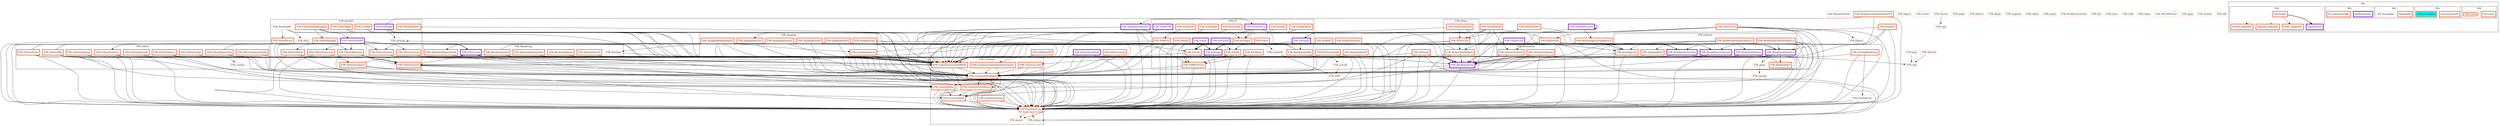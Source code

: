strict digraph modules {
clusterrank=local;
rankdir=TB;
subgraph "modules_without_kits" {
"VTK::WrappingTools" [
    label="VTK::WrappingTools"
    shape=rectangle
    style=filled
    color="/svg/coral"
    fillcolor="/svg/white"
    penwidth=1
];

"VTK::ViewsInfovis" [
    label="VTK::ViewsInfovis"
    shape=rectangle
    style=filled
    color="/svg/coral"
    fillcolor="/svg/white"
    penwidth=5
];
"VTK::ViewsInfovis" -> "VTK::CommonCore" [style=solid, arrowhead=normal];
"VTK::ViewsInfovis" -> "VTK::CommonDataModel" [style=solid, arrowhead=normal];
"VTK::ViewsInfovis" -> "VTK::CommonExecutionModel" [style=solid, arrowhead=normal];
"VTK::ViewsInfovis" -> "VTK::InteractionStyle" [style=solid, arrowhead=normal];
"VTK::ViewsInfovis" -> "VTK::RenderingContext2D" [style=solid, arrowhead=normal];
"VTK::ViewsInfovis" -> "VTK::ViewsCore" [style=solid, arrowhead=normal];

"VTK::loguru" [
    label="VTK::loguru"
    shape=cds
    style=filled
    color="/svg/coral"
    fillcolor="/svg/white"
    penwidth=1
];

"VTK::TestingRendering" [
    label="VTK::TestingRendering"
    shape=rectangle
    style=filled
    color="/svg/coral"
    fillcolor="/svg/white"
    penwidth=5
];
"VTK::TestingRendering" -> "VTK::CommonCore" [style=solid, arrowhead=normal];
"VTK::TestingRendering" -> "VTK::RenderingCore" [style=solid, arrowhead=normal];
"VTK::TestingRendering" -> "VTK::TestingCore" [style=solid, arrowhead=normal];

"VTK::TestingCore" [
    label="VTK::TestingCore"
    shape=rectangle
    style=filled
    color="/svg/coral"
    fillcolor="/svg/white"
    penwidth=1
];
"VTK::TestingCore" -> "VTK::CommonCore" [style=solid, arrowhead=normal];
"VTK::TestingCore" -> "VTK::vtksys" [style=solid, arrowhead=normal];

"VTK::vtksys" [
    label="VTK::vtksys"
    shape=cds
    style=filled
    color="/svg/coral"
    fillcolor="/svg/white"
    penwidth=1
];

"VTK::glew" [
    label="VTK::glew"
    shape=cds
    style=filled
    color="/svg/coral"
    fillcolor="/svg/white"
    penwidth=1
];
"VTK::glew" -> "VTK::opengl" [style=solid, arrowhead=normal];

"VTK::opengl" [
    label="VTK::opengl"
    shape=cds
    style=filled
    color="/svg/coral"
    fillcolor="/svg/white"
    penwidth=1
];

"VTK::octree" [
    label="VTK::octree"
    shape=rectangle
    style=filled
    color="/svg/coral"
    fillcolor="/svg/white"
    penwidth=1
];

"VTK::hdf5" [
    label="VTK::hdf5"
    shape=cds
    style=filled
    color="/svg/coral"
    fillcolor="/svg/white"
    penwidth=1
];

"VTK::IOTecplotTable" [
    label="VTK::IOTecplotTable"
    shape=rectangle
    style=filled
    color="/svg/coral"
    fillcolor="/svg/white"
    penwidth=5
];
"VTK::IOTecplotTable" -> "VTK::CommonCore" [style=solid, arrowhead=normal];
"VTK::IOTecplotTable" -> "VTK::CommonExecutionModel" [style=solid, arrowhead=normal];

"VTK::jsoncpp" [
    label="VTK::jsoncpp"
    shape=cds
    style=filled
    color="/svg/coral"
    fillcolor="/svg/white"
    penwidth=1
];

"VTK::theora" [
    label="VTK::theora"
    shape=cds
    style=filled
    color="/svg/coral"
    fillcolor="/svg/white"
    penwidth=1
];
"VTK::theora" -> "VTK::ogg" [style=solid, arrowhead=normal];

"VTK::ogg" [
    label="VTK::ogg"
    shape=cds
    style=filled
    color="/svg/coral"
    fillcolor="/svg/white"
    penwidth=1
];

"VTK::netcdf" [
    label="VTK::netcdf"
    shape=cds
    style=filled
    color="/svg/coral"
    fillcolor="/svg/white"
    penwidth=1
];
"VTK::netcdf" -> "VTK::hdf5" [style=solid, arrowhead=normal];

"VTK::IOMotionFX" [
    label="VTK::IOMotionFX"
    shape=rectangle
    style=filled
    color="/svg/coral"
    fillcolor="/svg/white"
    penwidth=5
];
"VTK::IOMotionFX" -> "VTK::CommonExecutionModel" [style=solid, arrowhead=normal];

"VTK::pegtl" [
    label="VTK::pegtl"
    shape=cds
    style=filled
    color="/svg/coral"
    fillcolor="/svg/white"
    penwidth=1
];

"VTK::IOMINC" [
    label="VTK::IOMINC"
    shape=rectangle
    style=filled
    color="/svg/coral"
    fillcolor="/svg/white"
    penwidth=5
];
"VTK::IOMINC" -> "VTK::CommonCore" [style=solid, arrowhead=normal];
"VTK::IOMINC" -> "VTK::CommonExecutionModel" [style=solid, arrowhead=normal];
"VTK::IOMINC" -> "VTK::IOCore" [style=solid, arrowhead=normal];
"VTK::IOMINC" -> "VTK::IOImage" [style=solid, arrowhead=normal];

"VTK::IOInfovis" [
    label="VTK::IOInfovis"
    shape=rectangle
    style=filled
    color="/svg/coral"
    fillcolor="/svg/white"
    penwidth=5
];
"VTK::IOInfovis" -> "VTK::CommonCore" [style=solid, arrowhead=normal];
"VTK::IOInfovis" -> "VTK::CommonExecutionModel" [style=solid, arrowhead=normal];
"VTK::IOInfovis" -> "VTK::IOLegacy" [style=solid, arrowhead=normal];
"VTK::IOInfovis" -> "VTK::IOXML" [style=solid, arrowhead=normal];

"VTK::libxml2" [
    label="VTK::libxml2"
    shape=cds
    style=filled
    color="/svg/coral"
    fillcolor="/svg/white"
    penwidth=1
];
"VTK::libxml2" -> "VTK::zlib" [style=solid, arrowhead=normal];

"VTK::zlib" [
    label="VTK::zlib"
    shape=cds
    style=filled
    color="/svg/coral"
    fillcolor="/svg/white"
    penwidth=1
];

"VTK::IOImport" [
    label="VTK::IOImport"
    shape=rectangle
    style=filled
    color="/svg/coral"
    fillcolor="/svg/white"
    penwidth=5
];
"VTK::IOImport" -> "VTK::CommonCore" [style=solid, arrowhead=normal];
"VTK::IOImport" -> "VTK::CommonExecutionModel" [style=solid, arrowhead=normal];
"VTK::IOImport" -> "VTK::CommonMisc" [style=solid, arrowhead=normal];
"VTK::IOImport" -> "VTK::RenderingCore" [style=solid, arrowhead=normal];
"VTK::IOImport" -> "VTK::vtksys" [style=solid, arrowhead=normal];

"VTK::IOExportPDF" [
    label="VTK::IOExportPDF"
    shape=rectangle
    style=filled
    color="/svg/coral"
    fillcolor="/svg/white"
    penwidth=5
];
"VTK::IOExportPDF" -> "VTK::IOExport" [style=bold, arrowhead=normal];
"VTK::IOExportPDF" -> "VTK::IOExport" [style=solid, arrowhead=normal];
"VTK::IOExportPDF" -> "VTK::RenderingContext2D" [style=solid, arrowhead=normal];

"VTK::libharu" [
    label="VTK::libharu"
    shape=cds
    style=filled
    color="/svg/coral"
    fillcolor="/svg/white"
    penwidth=1
];

"VTK::IOExportGL2PS" [
    label="VTK::IOExportGL2PS"
    shape=rectangle
    style=filled
    color="/svg/darkorchid"
    fillcolor="/svg/white"
    penwidth=5
];
"VTK::IOExportGL2PS" -> "VTK::IOExportGL2PS" [style=bold, arrowhead=normal];
"VTK::IOExportGL2PS" -> "VTK::IOExport" [style=solid, arrowhead=normal];
"VTK::IOExportGL2PS" -> "VTK::RenderingGL2PSOpenGL2" [style=solid, arrowhead=normal];

"VTK::RenderingGL2PSOpenGL2" [
    label="VTK::RenderingGL2PSOpenGL2"
    shape=rectangle
    style=filled
    color="/svg/coral"
    fillcolor="/svg/white"
    penwidth=5
];
"VTK::RenderingGL2PSOpenGL2" -> "VTK::RenderingOpenGL2" [style=bold, arrowhead=normal];
"VTK::RenderingGL2PSOpenGL2" -> "VTK::RenderingOpenGL2" [style=solid, arrowhead=normal];

"VTK::gl2ps" [
    label="VTK::gl2ps"
    shape=cds
    style=filled
    color="/svg/coral"
    fillcolor="/svg/white"
    penwidth=1
];

"VTK::png" [
    label="VTK::png"
    shape=cds
    style=filled
    color="/svg/coral"
    fillcolor="/svg/white"
    penwidth=1
];
"VTK::png" -> "VTK::zlib" [style=solid, arrowhead=normal];

"VTK::RenderingVtkJS" [
    label="VTK::RenderingVtkJS"
    shape=rectangle
    style=filled
    color="/svg/coral"
    fillcolor="/svg/white"
    penwidth=5
];
"VTK::RenderingVtkJS" -> "VTK::CommonCore" [style=solid, arrowhead=normal];
"VTK::RenderingVtkJS" -> "VTK::RenderingSceneGraph" [style=solid, arrowhead=normal];
"VTK::RenderingVtkJS" -> "VTK::jsoncpp" [style=solid, arrowhead=normal];

"VTK::exodusII" [
    label="VTK::exodusII"
    shape=cds
    style=filled
    color="/svg/coral"
    fillcolor="/svg/white"
    penwidth=1
];
"VTK::exodusII" -> "VTK::hdf5" [style=solid, arrowhead=normal];
"VTK::exodusII" -> "VTK::netcdf" [style=solid, arrowhead=normal];

"VTK::pugixml" [
    label="VTK::pugixml"
    shape=cds
    style=filled
    color="/svg/coral"
    fillcolor="/svg/white"
    penwidth=1
];

"VTK::IOAsynchronous" [
    label="VTK::IOAsynchronous"
    shape=rectangle
    style=filled
    color="/svg/coral"
    fillcolor="/svg/white"
    penwidth=5
];
"VTK::IOAsynchronous" -> "VTK::CommonCore" [style=solid, arrowhead=normal];
"VTK::IOAsynchronous" -> "VTK::CommonExecutionModel" [style=solid, arrowhead=normal];
"VTK::IOAsynchronous" -> "VTK::IOCore" [style=solid, arrowhead=normal];
"VTK::IOAsynchronous" -> "VTK::IOImage" [style=solid, arrowhead=normal];
"VTK::IOAsynchronous" -> "VTK::IOXML" [style=solid, arrowhead=normal];

"VTK::sqlite" [
    label="VTK::sqlite"
    shape=cds
    style=filled
    color="/svg/coral"
    fillcolor="/svg/white"
    penwidth=1
];

"VTK::GeovisCore" [
    label="VTK::GeovisCore"
    shape=rectangle
    style=filled
    color="/svg/coral"
    fillcolor="/svg/white"
    penwidth=5
];
"VTK::GeovisCore" -> "VTK::CommonCore" [style=solid, arrowhead=normal];
"VTK::GeovisCore" -> "VTK::CommonDataModel" [style=solid, arrowhead=normal];
"VTK::GeovisCore" -> "VTK::CommonExecutionModel" [style=solid, arrowhead=normal];
"VTK::GeovisCore" -> "VTK::CommonTransforms" [style=solid, arrowhead=normal];
"VTK::GeovisCore" -> "VTK::InfovisCore" [style=solid, arrowhead=normal];
"VTK::GeovisCore" -> "VTK::InteractionStyle" [style=solid, arrowhead=normal];
"VTK::GeovisCore" -> "VTK::InteractionWidgets" [style=solid, arrowhead=normal];
"VTK::GeovisCore" -> "VTK::RenderingCore" [style=solid, arrowhead=normal];
"VTK::GeovisCore" -> "VTK::ViewsCore" [style=solid, arrowhead=normal];
"VTK::GeovisCore" -> "VTK::libproj" [style=solid, arrowhead=normal];

"VTK::libproj" [
    label="VTK::libproj"
    shape=cds
    style=filled
    color="/svg/coral"
    fillcolor="/svg/white"
    penwidth=1
];

"VTK::InfovisLayout" [
    label="VTK::InfovisLayout"
    shape=rectangle
    style=filled
    color="/svg/coral"
    fillcolor="/svg/white"
    penwidth=5
];
"VTK::InfovisLayout" -> "VTK::CommonCore" [style=solid, arrowhead=normal];
"VTK::InfovisLayout" -> "VTK::CommonDataModel" [style=solid, arrowhead=normal];
"VTK::InfovisLayout" -> "VTK::CommonExecutionModel" [style=solid, arrowhead=normal];

"VTK::ImagingHybrid" [
    label="VTK::ImagingHybrid"
    shape=rectangle
    style=filled
    color="/svg/coral"
    fillcolor="/svg/white"
    penwidth=5
];
"VTK::ImagingHybrid" -> "VTK::CommonCore" [style=solid, arrowhead=normal];
"VTK::ImagingHybrid" -> "VTK::CommonExecutionModel" [style=solid, arrowhead=normal];

"VTK::verdict" [
    label="VTK::verdict"
    shape=cds
    style=filled
    color="/svg/coral"
    fillcolor="/svg/white"
    penwidth=1
];

"VTK::FiltersFlowPaths" [
    label="VTK::FiltersFlowPaths"
    shape=rectangle
    style=filled
    color="/svg/darkorchid"
    fillcolor="/svg/white"
    penwidth=5
];
"VTK::FiltersFlowPaths" -> "VTK::CommonCore" [style=solid, arrowhead=normal];
"VTK::FiltersFlowPaths" -> "VTK::CommonComputationalGeometry" [style=solid, arrowhead=normal];
"VTK::FiltersFlowPaths" -> "VTK::CommonDataModel" [style=solid, arrowhead=normal];
"VTK::FiltersFlowPaths" -> "VTK::CommonExecutionModel" [style=solid, arrowhead=normal];
"VTK::FiltersFlowPaths" -> "VTK::CommonMath" [style=solid, arrowhead=normal];

"VTK::FiltersHybrid" [
    label="VTK::FiltersHybrid"
    shape=rectangle
    style=filled
    color="/svg/coral"
    fillcolor="/svg/white"
    penwidth=5
];
"VTK::FiltersHybrid" -> "VTK::CommonCore" [style=solid, arrowhead=normal];
"VTK::FiltersHybrid" -> "VTK::CommonDataModel" [style=solid, arrowhead=normal];
"VTK::FiltersHybrid" -> "VTK::CommonExecutionModel" [style=solid, arrowhead=normal];
"VTK::FiltersHybrid" -> "VTK::CommonTransforms" [style=solid, arrowhead=normal];
"VTK::FiltersHybrid" -> "VTK::FiltersGeometry" [style=solid, arrowhead=normal];

"VTK::DomainsChemistryOpenGL2" [
    label="VTK::DomainsChemistryOpenGL2"
    shape=rectangle
    style=filled
    color="/svg/coral"
    fillcolor="/svg/white"
    penwidth=5
];
"VTK::DomainsChemistryOpenGL2" -> "VTK::DomainsChemistry" [style=bold, arrowhead=normal];
"VTK::DomainsChemistryOpenGL2" -> "VTK::CommonCore" [style=solid, arrowhead=normal];
"VTK::DomainsChemistryOpenGL2" -> "VTK::DomainsChemistry" [style=solid, arrowhead=normal];
"VTK::DomainsChemistryOpenGL2" -> "VTK::RenderingOpenGL2" [style=solid, arrowhead=normal];

"VTK::RenderingUI" [
    label="VTK::RenderingUI"
    shape=rectangle
    style=filled
    color="/svg/coral"
    fillcolor="/svg/white"
    penwidth=5
];
"VTK::RenderingUI" -> "VTK::RenderingCore" [style=bold, arrowhead=normal];
"VTK::RenderingUI" -> "VTK::RenderingCore" [style=solid, arrowhead=normal];

"VTK::DomainsChemistry" [
    label="VTK::DomainsChemistry"
    shape=rectangle
    style=filled
    color="/svg/darkorchid"
    fillcolor="/svg/white"
    penwidth=5
];
"VTK::DomainsChemistry" -> "VTK::CommonCore" [style=solid, arrowhead=normal];
"VTK::DomainsChemistry" -> "VTK::CommonDataModel" [style=solid, arrowhead=normal];
"VTK::DomainsChemistry" -> "VTK::CommonExecutionModel" [style=solid, arrowhead=normal];
"VTK::DomainsChemistry" -> "VTK::IOLegacy" [style=solid, arrowhead=normal];
"VTK::DomainsChemistry" -> "VTK::IOXMLParser" [style=solid, arrowhead=normal];
"VTK::DomainsChemistry" -> "VTK::RenderingCore" [style=solid, arrowhead=normal];

"VTK::ChartsCore" [
    label="VTK::ChartsCore"
    shape=rectangle
    style=filled
    color="/svg/darkorchid"
    fillcolor="/svg/white"
    penwidth=5
];
"VTK::ChartsCore" -> "VTK::CommonCore" [style=solid, arrowhead=normal];
"VTK::ChartsCore" -> "VTK::CommonDataModel" [style=solid, arrowhead=normal];
"VTK::ChartsCore" -> "VTK::FiltersGeneral" [style=solid, arrowhead=normal];
"VTK::ChartsCore" -> "VTK::RenderingContext2D" [style=solid, arrowhead=normal];
"VTK::ChartsCore" -> "VTK::RenderingCore" [style=solid, arrowhead=normal];
"VTK::ChartsCore" -> "VTK::vtksys" [style=solid, arrowhead=normal];

"VTK::InfovisCore" [
    label="VTK::InfovisCore"
    shape=rectangle
    style=filled
    color="/svg/coral"
    fillcolor="/svg/white"
    penwidth=5
];
"VTK::InfovisCore" -> "VTK::CommonCore" [style=solid, arrowhead=normal];
"VTK::InfovisCore" -> "VTK::CommonDataModel" [style=solid, arrowhead=normal];
"VTK::InfovisCore" -> "VTK::CommonExecutionModel" [style=solid, arrowhead=normal];
"VTK::InfovisCore" -> "VTK::CommonColor" [style=solid, arrowhead=normal];
"VTK::InfovisCore" -> "VTK::IOImage" [style=solid, arrowhead=normal];
"VTK::InfovisCore" -> "VTK::ImagingCore" [style=solid, arrowhead=normal];
"VTK::InfovisCore" -> "VTK::ImagingSources" [style=solid, arrowhead=normal];
"VTK::InfovisCore" -> "VTK::RenderingFreeType" [style=solid, arrowhead=normal];

"VTK::diy2" [
    label="VTK::diy2"
    shape=cds
    style=filled
    color="/svg/coral"
    fillcolor="/svg/white"
    penwidth=1
];

"VTK::expat" [
    label="VTK::expat"
    shape=cds
    style=filled
    color="/svg/coral"
    fillcolor="/svg/white"
    penwidth=1
];

"VTK::doubleconversion" [
    label="VTK::doubleconversion"
    shape=cds
    style=filled
    color="/svg/coral"
    fillcolor="/svg/white"
    penwidth=1
];

"VTK::lz4" [
    label="VTK::lz4"
    shape=cds
    style=filled
    color="/svg/coral"
    fillcolor="/svg/white"
    penwidth=1
];

"VTK::lzma" [
    label="VTK::lzma"
    shape=cds
    style=filled
    color="/svg/coral"
    fillcolor="/svg/white"
    penwidth=1
];

"VTK::utf8" [
    label="VTK::utf8"
    shape=cds
    style=filled
    color="/svg/coral"
    fillcolor="/svg/white"
    penwidth=1
];

"VTK::eigen" [
    label="VTK::eigen"
    shape=cds
    style=filled
    color="/svg/coral"
    fillcolor="/svg/white"
    penwidth=1
];

"VTK::DICOMParser" [
    label="VTK::DICOMParser"
    shape=rectangle
    style=filled
    color="/svg/coral"
    fillcolor="/svg/white"
    penwidth=1
];

"VTK::jpeg" [
    label="VTK::jpeg"
    shape=cds
    style=filled
    color="/svg/coral"
    fillcolor="/svg/white"
    penwidth=1
];

"VTK::metaio" [
    label="VTK::metaio"
    shape=cds
    style=filled
    color="/svg/coral"
    fillcolor="/svg/white"
    penwidth=1
];

"VTK::tiff" [
    label="VTK::tiff"
    shape=cds
    style=filled
    color="/svg/coral"
    fillcolor="/svg/white"
    penwidth=1
];

"VTK::freetype" [
    label="VTK::freetype"
    shape=cds
    style=filled
    color="/svg/coral"
    fillcolor="/svg/white"
    penwidth=1
];
"VTK::freetype" -> "VTK::kwiml" [style=solid, arrowhead=normal];
"VTK::freetype" -> "VTK::zlib" [style=solid, arrowhead=normal];

"VTK::kwiml" [
    label="VTK::kwiml"
    shape=cds
    style=filled
    color="/svg/coral"
    fillcolor="/svg/white"
    penwidth=1
];

}
subgraph "cluster_VTK::Common" {
label="VTK::Common"
"VTK::CommonColor" [
    label="VTK::CommonColor"
    shape=rectangle
    style=filled
    color="/svg/coral"
    fillcolor="/svg/white"
    penwidth=5
];
"VTK::CommonColor" -> "VTK::CommonCore" [style=solid, arrowhead=normal];
"VTK::CommonColor" -> "VTK::CommonDataModel" [style=solid, arrowhead=normal];

"VTK::CommonComputationalGeometry" [
    label="VTK::CommonComputationalGeometry"
    shape=rectangle
    style=filled
    color="/svg/coral"
    fillcolor="/svg/white"
    penwidth=5
];
"VTK::CommonComputationalGeometry" -> "VTK::CommonCore" [style=solid, arrowhead=normal];
"VTK::CommonComputationalGeometry" -> "VTK::CommonDataModel" [style=solid, arrowhead=normal];

"VTK::CommonExecutionModel" [
    label="VTK::CommonExecutionModel"
    shape=rectangle
    style=filled
    color="/svg/coral"
    fillcolor="/svg/white"
    penwidth=5
];
"VTK::CommonExecutionModel" -> "VTK::CommonCore" [style=solid, arrowhead=normal];
"VTK::CommonExecutionModel" -> "VTK::CommonDataModel" [style=solid, arrowhead=normal];

"VTK::CommonDataModel" [
    label="VTK::CommonDataModel"
    shape=rectangle
    style=filled
    color="/svg/coral"
    fillcolor="/svg/white"
    penwidth=5
];
"VTK::CommonDataModel" -> "VTK::CommonCore" [style=solid, arrowhead=normal];
"VTK::CommonDataModel" -> "VTK::CommonMath" [style=solid, arrowhead=normal];
"VTK::CommonDataModel" -> "VTK::CommonTransforms" [style=solid, arrowhead=normal];

"VTK::CommonSystem" [
    label="VTK::CommonSystem"
    shape=rectangle
    style=filled
    color="/svg/coral"
    fillcolor="/svg/white"
    penwidth=5
];
"VTK::CommonSystem" -> "VTK::CommonCore" [style=solid, arrowhead=normal];

"VTK::CommonMisc" [
    label="VTK::CommonMisc"
    shape=rectangle
    style=filled
    color="/svg/coral"
    fillcolor="/svg/white"
    penwidth=5
];
"VTK::CommonMisc" -> "VTK::CommonCore" [style=solid, arrowhead=normal];
"VTK::CommonMisc" -> "VTK::CommonMath" [style=solid, arrowhead=normal];

"VTK::CommonTransforms" [
    label="VTK::CommonTransforms"
    shape=rectangle
    style=filled
    color="/svg/coral"
    fillcolor="/svg/white"
    penwidth=5
];
"VTK::CommonTransforms" -> "VTK::CommonCore" [style=solid, arrowhead=normal];
"VTK::CommonTransforms" -> "VTK::CommonMath" [style=solid, arrowhead=normal];

"VTK::CommonMath" [
    label="VTK::CommonMath"
    shape=rectangle
    style=filled
    color="/svg/coral"
    fillcolor="/svg/white"
    penwidth=5
];
"VTK::CommonMath" -> "VTK::CommonCore" [style=solid, arrowhead=normal];

"VTK::CommonCore" [
    label="VTK::CommonCore"
    shape=rectangle
    style=filled
    color="/svg/coral"
    fillcolor="/svg/white"
    penwidth=5
];
"VTK::CommonCore" -> "VTK::kwiml" [style=solid, arrowhead=normal];
"VTK::CommonCore" -> "VTK::vtksys" [style=solid, arrowhead=normal];

}
subgraph "cluster_VTK::Views" {
label="VTK::Views"
"VTK::ViewsContext2D" [
    label="VTK::ViewsContext2D"
    shape=rectangle
    style=filled
    color="/svg/coral"
    fillcolor="/svg/white"
    penwidth=5
];
"VTK::ViewsContext2D" -> "VTK::CommonCore" [style=solid, arrowhead=normal];
"VTK::ViewsContext2D" -> "VTK::RenderingCore" [style=solid, arrowhead=normal];
"VTK::ViewsContext2D" -> "VTK::ViewsCore" [style=solid, arrowhead=normal];

"VTK::ViewsCore" [
    label="VTK::ViewsCore"
    shape=rectangle
    style=filled
    color="/svg/coral"
    fillcolor="/svg/white"
    penwidth=5
];
"VTK::ViewsCore" -> "VTK::CommonCore" [style=solid, arrowhead=normal];
"VTK::ViewsCore" -> "VTK::CommonExecutionModel" [style=solid, arrowhead=normal];
"VTK::ViewsCore" -> "VTK::InteractionWidgets" [style=solid, arrowhead=normal];

}
subgraph "cluster_VTK::OpenGL" {
label="VTK::OpenGL"
"VTK::RenderingVolumeOpenGL2" [
    label="VTK::RenderingVolumeOpenGL2"
    shape=rectangle
    style=filled
    color="/svg/coral"
    fillcolor="/svg/white"
    penwidth=5
];
"VTK::RenderingVolumeOpenGL2" -> "VTK::RenderingVolume" [style=bold, arrowhead=normal];
"VTK::RenderingVolumeOpenGL2" -> "VTK::CommonCore" [style=solid, arrowhead=normal];
"VTK::RenderingVolumeOpenGL2" -> "VTK::CommonDataModel" [style=solid, arrowhead=normal];
"VTK::RenderingVolumeOpenGL2" -> "VTK::ImagingCore" [style=solid, arrowhead=normal];
"VTK::RenderingVolumeOpenGL2" -> "VTK::ImagingMath" [style=solid, arrowhead=normal];
"VTK::RenderingVolumeOpenGL2" -> "VTK::RenderingCore" [style=solid, arrowhead=normal];
"VTK::RenderingVolumeOpenGL2" -> "VTK::RenderingOpenGL2" [style=solid, arrowhead=normal];
"VTK::RenderingVolumeOpenGL2" -> "VTK::RenderingVolume" [style=solid, arrowhead=normal];

"VTK::RenderingContextOpenGL2" [
    label="VTK::RenderingContextOpenGL2"
    shape=rectangle
    style=filled
    color="/svg/coral"
    fillcolor="/svg/white"
    penwidth=5
];
"VTK::RenderingContextOpenGL2" -> "VTK::RenderingContext2D" [style=bold, arrowhead=normal];
"VTK::RenderingContextOpenGL2" -> "VTK::CommonCore" [style=solid, arrowhead=normal];
"VTK::RenderingContextOpenGL2" -> "VTK::CommonDataModel" [style=solid, arrowhead=normal];
"VTK::RenderingContextOpenGL2" -> "VTK::RenderingContext2D" [style=solid, arrowhead=normal];
"VTK::RenderingContextOpenGL2" -> "VTK::RenderingCore" [style=solid, arrowhead=normal];
"VTK::RenderingContextOpenGL2" -> "VTK::RenderingFreeType" [style=solid, arrowhead=normal];
"VTK::RenderingContextOpenGL2" -> "VTK::RenderingOpenGL2" [style=solid, arrowhead=normal];

"VTK::RenderingOpenGL2" [
    label="VTK::RenderingOpenGL2"
    shape=rectangle
    style=filled
    color="/svg/darkorchid"
    fillcolor="/svg/white"
    penwidth=5
];
"VTK::RenderingOpenGL2" -> "VTK::RenderingCore" [style=bold, arrowhead=normal];
"VTK::RenderingOpenGL2" -> "VTK::CommonCore" [style=solid, arrowhead=normal];
"VTK::RenderingOpenGL2" -> "VTK::CommonDataModel" [style=solid, arrowhead=normal];
"VTK::RenderingOpenGL2" -> "VTK::RenderingCore" [style=solid, arrowhead=normal];
"VTK::RenderingOpenGL2" -> "VTK::RenderingUI" [style=solid, arrowhead=normal];
"VTK::RenderingOpenGL2" -> "VTK::glew" [style=solid, arrowhead=normal];

}
subgraph "cluster_VTK::Rendering" {
label="VTK::Rendering"
"VTK::RenderingLabel" [
    label="VTK::RenderingLabel"
    shape=rectangle
    style=filled
    color="/svg/coral"
    fillcolor="/svg/white"
    penwidth=5
];
"VTK::RenderingLabel" -> "VTK::CommonCore" [style=solid, arrowhead=normal];
"VTK::RenderingLabel" -> "VTK::CommonDataModel" [style=solid, arrowhead=normal];
"VTK::RenderingLabel" -> "VTK::CommonExecutionModel" [style=solid, arrowhead=normal];
"VTK::RenderingLabel" -> "VTK::RenderingCore" [style=solid, arrowhead=normal];
"VTK::RenderingLabel" -> "VTK::RenderingFreeType" [style=solid, arrowhead=normal];

"VTK::RenderingLOD" [
    label="VTK::RenderingLOD"
    shape=rectangle
    style=filled
    color="/svg/coral"
    fillcolor="/svg/white"
    penwidth=5
];
"VTK::RenderingLOD" -> "VTK::RenderingCore" [style=solid, arrowhead=normal];

"VTK::RenderingImage" [
    label="VTK::RenderingImage"
    shape=rectangle
    style=filled
    color="/svg/coral"
    fillcolor="/svg/white"
    penwidth=5
];
"VTK::RenderingImage" -> "VTK::CommonExecutionModel" [style=solid, arrowhead=normal];
"VTK::RenderingImage" -> "VTK::RenderingCore" [style=solid, arrowhead=normal];

"VTK::RenderingSceneGraph" [
    label="VTK::RenderingSceneGraph"
    shape=rectangle
    style=filled
    color="/svg/coral"
    fillcolor="/svg/white"
    penwidth=5
];
"VTK::RenderingSceneGraph" -> "VTK::CommonCore" [style=solid, arrowhead=normal];

"VTK::RenderingVolume" [
    label="VTK::RenderingVolume"
    shape=rectangle
    style=filled
    color="/svg/darkorchid"
    fillcolor="/svg/white"
    penwidth=5
];
"VTK::RenderingVolume" -> "VTK::CommonCore" [style=solid, arrowhead=normal];
"VTK::RenderingVolume" -> "VTK::CommonExecutionModel" [style=solid, arrowhead=normal];
"VTK::RenderingVolume" -> "VTK::RenderingCore" [style=solid, arrowhead=normal];

"VTK::RenderingAnnotation" [
    label="VTK::RenderingAnnotation"
    shape=rectangle
    style=filled
    color="/svg/coral"
    fillcolor="/svg/white"
    penwidth=5
];
"VTK::RenderingAnnotation" -> "VTK::CommonCore" [style=solid, arrowhead=normal];
"VTK::RenderingAnnotation" -> "VTK::CommonDataModel" [style=solid, arrowhead=normal];
"VTK::RenderingAnnotation" -> "VTK::CommonExecutionModel" [style=solid, arrowhead=normal];
"VTK::RenderingAnnotation" -> "VTK::RenderingCore" [style=solid, arrowhead=normal];

"VTK::RenderingContext2D" [
    label="VTK::RenderingContext2D"
    shape=rectangle
    style=filled
    color="/svg/darkorchid"
    fillcolor="/svg/white"
    penwidth=5
];
"VTK::RenderingContext2D" -> "VTK::CommonCore" [style=solid, arrowhead=normal];
"VTK::RenderingContext2D" -> "VTK::CommonDataModel" [style=solid, arrowhead=normal];
"VTK::RenderingContext2D" -> "VTK::CommonExecutionModel" [style=solid, arrowhead=normal];
"VTK::RenderingContext2D" -> "VTK::RenderingCore" [style=solid, arrowhead=normal];

"VTK::RenderingFreeType" [
    label="VTK::RenderingFreeType"
    shape=rectangle
    style=filled
    color="/svg/darkorchid"
    fillcolor="/svg/white"
    penwidth=5
];
"VTK::RenderingFreeType" -> "VTK::RenderingCore" [style=bold, arrowhead=normal];
"VTK::RenderingFreeType" -> "VTK::CommonCore" [style=solid, arrowhead=normal];
"VTK::RenderingFreeType" -> "VTK::CommonExecutionModel" [style=solid, arrowhead=normal];
"VTK::RenderingFreeType" -> "VTK::RenderingCore" [style=solid, arrowhead=normal];
"VTK::RenderingFreeType" -> "VTK::freetype" [style=solid, arrowhead=normal];

"VTK::RenderingCore" [
    label="VTK::RenderingCore"
    shape=rectangle
    style=filled
    color="/svg/darkorchid"
    fillcolor="/svg/white"
    penwidth=5
];
"VTK::RenderingCore" -> "VTK::CommonCore" [style=solid, arrowhead=normal];
"VTK::RenderingCore" -> "VTK::CommonDataModel" [style=solid, arrowhead=normal];
"VTK::RenderingCore" -> "VTK::CommonExecutionModel" [style=solid, arrowhead=normal];
"VTK::RenderingCore" -> "VTK::CommonMath" [style=solid, arrowhead=normal];
"VTK::RenderingCore" -> "VTK::FiltersCore" [style=solid, arrowhead=normal];

}
subgraph "cluster_VTK::IO" {
label="VTK::IO"
"VTK::IOVeraOut" [
    label="VTK::IOVeraOut"
    shape=rectangle
    style=filled
    color="/svg/coral"
    fillcolor="/svg/white"
    penwidth=5
];
"VTK::IOVeraOut" -> "VTK::CommonExecutionModel" [style=solid, arrowhead=normal];

"VTK::IOSegY" [
    label="VTK::IOSegY"
    shape=rectangle
    style=filled
    color="/svg/coral"
    fillcolor="/svg/white"
    penwidth=5
];
"VTK::IOSegY" -> "VTK::CommonDataModel" [style=solid, arrowhead=normal];
"VTK::IOSegY" -> "VTK::CommonExecutionModel" [style=solid, arrowhead=normal];
"VTK::IOSegY" -> "VTK::IOImage" [style=solid, arrowhead=normal];

"VTK::IOPLY" [
    label="VTK::IOPLY"
    shape=rectangle
    style=filled
    color="/svg/coral"
    fillcolor="/svg/white"
    penwidth=5
];
"VTK::IOPLY" -> "VTK::CommonCore" [style=solid, arrowhead=normal];
"VTK::IOPLY" -> "VTK::IOCore" [style=solid, arrowhead=normal];

"VTK::IOOggTheora" [
    label="VTK::IOOggTheora"
    shape=rectangle
    style=filled
    color="/svg/coral"
    fillcolor="/svg/white"
    penwidth=5
];
"VTK::IOOggTheora" -> "VTK::CommonExecutionModel" [style=solid, arrowhead=normal];
"VTK::IOOggTheora" -> "VTK::IOMovie" [style=solid, arrowhead=normal];

"VTK::IONetCDF" [
    label="VTK::IONetCDF"
    shape=rectangle
    style=filled
    color="/svg/darkorchid"
    fillcolor="/svg/white"
    penwidth=5
];
"VTK::IONetCDF" -> "VTK::CommonCore" [style=solid, arrowhead=normal];
"VTK::IONetCDF" -> "VTK::CommonExecutionModel" [style=solid, arrowhead=normal];

"VTK::IOLSDyna" [
    label="VTK::IOLSDyna"
    shape=rectangle
    style=filled
    color="/svg/coral"
    fillcolor="/svg/white"
    penwidth=5
];
"VTK::IOLSDyna" -> "VTK::CommonCore" [style=solid, arrowhead=normal];
"VTK::IOLSDyna" -> "VTK::CommonExecutionModel" [style=solid, arrowhead=normal];
"VTK::IOLSDyna" -> "VTK::IOXMLParser" [style=solid, arrowhead=normal];

"VTK::IOGeometry" [
    label="VTK::IOGeometry"
    shape=rectangle
    style=filled
    color="/svg/darkorchid"
    fillcolor="/svg/white"
    penwidth=5
];
"VTK::IOGeometry" -> "VTK::CommonCore" [style=solid, arrowhead=normal];
"VTK::IOGeometry" -> "VTK::CommonDataModel" [style=solid, arrowhead=normal];
"VTK::IOGeometry" -> "VTK::CommonExecutionModel" [style=solid, arrowhead=normal];
"VTK::IOGeometry" -> "VTK::IOCore" [style=solid, arrowhead=normal];
"VTK::IOGeometry" -> "VTK::IOLegacy" [style=solid, arrowhead=normal];

"VTK::IOVideo" [
    label="VTK::IOVideo"
    shape=rectangle
    style=filled
    color="/svg/coral"
    fillcolor="/svg/white"
    penwidth=5
];
"VTK::IOVideo" -> "VTK::CommonExecutionModel" [style=solid, arrowhead=normal];

"VTK::IOMovie" [
    label="VTK::IOMovie"
    shape=rectangle
    style=filled
    color="/svg/coral"
    fillcolor="/svg/white"
    penwidth=5
];
"VTK::IOMovie" -> "VTK::CommonExecutionModel" [style=solid, arrowhead=normal];

"VTK::IOExport" [
    label="VTK::IOExport"
    shape=rectangle
    style=filled
    color="/svg/darkorchid"
    fillcolor="/svg/white"
    penwidth=5
];
"VTK::IOExport" -> "VTK::CommonCore" [style=solid, arrowhead=normal];
"VTK::IOExport" -> "VTK::IOCore" [style=solid, arrowhead=normal];
"VTK::IOExport" -> "VTK::IOImage" [style=solid, arrowhead=normal];
"VTK::IOExport" -> "VTK::IOXML" [style=solid, arrowhead=normal];
"VTK::IOExport" -> "VTK::RenderingContext2D" [style=solid, arrowhead=normal];
"VTK::IOExport" -> "VTK::RenderingCore" [style=solid, arrowhead=normal];
"VTK::IOExport" -> "VTK::RenderingFreeType" [style=solid, arrowhead=normal];
"VTK::IOExport" -> "VTK::RenderingVtkJS" [style=solid, arrowhead=normal];

"VTK::IOExodus" [
    label="VTK::IOExodus"
    shape=rectangle
    style=filled
    color="/svg/darkorchid"
    fillcolor="/svg/white"
    penwidth=5
];
"VTK::IOExodus" -> "VTK::CommonCore" [style=solid, arrowhead=normal];
"VTK::IOExodus" -> "VTK::CommonDataModel" [style=solid, arrowhead=normal];
"VTK::IOExodus" -> "VTK::CommonExecutionModel" [style=solid, arrowhead=normal];
"VTK::IOExodus" -> "VTK::IOCore" [style=solid, arrowhead=normal];
"VTK::IOExodus" -> "VTK::IOXMLParser" [style=solid, arrowhead=normal];
"VTK::IOExodus" -> "VTK::exodusII" [style=solid, arrowhead=normal];

"VTK::IOEnSight" [
    label="VTK::IOEnSight"
    shape=rectangle
    style=filled
    color="/svg/coral"
    fillcolor="/svg/white"
    penwidth=5
];
"VTK::IOEnSight" -> "VTK::CommonExecutionModel" [style=solid, arrowhead=normal];

"VTK::IOCityGML" [
    label="VTK::IOCityGML"
    shape=rectangle
    style=filled
    color="/svg/coral"
    fillcolor="/svg/white"
    penwidth=5
];
"VTK::IOCityGML" -> "VTK::CommonExecutionModel" [style=solid, arrowhead=normal];

"VTK::IOSQL" [
    label="VTK::IOSQL"
    shape=rectangle
    style=filled
    color="/svg/darkorchid"
    fillcolor="/svg/white"
    penwidth=5
];
"VTK::IOSQL" -> "VTK::CommonCore" [style=solid, arrowhead=normal];
"VTK::IOSQL" -> "VTK::CommonExecutionModel" [style=solid, arrowhead=normal];
"VTK::IOSQL" -> "VTK::IOCore" [style=solid, arrowhead=normal];

"VTK::IOXML" [
    label="VTK::IOXML"
    shape=rectangle
    style=filled
    color="/svg/coral"
    fillcolor="/svg/white"
    penwidth=5
];
"VTK::IOXML" -> "VTK::CommonCore" [style=solid, arrowhead=normal];
"VTK::IOXML" -> "VTK::CommonExecutionModel" [style=solid, arrowhead=normal];
"VTK::IOXML" -> "VTK::IOXMLParser" [style=solid, arrowhead=normal];

"VTK::IOXMLParser" [
    label="VTK::IOXMLParser"
    shape=rectangle
    style=filled
    color="/svg/coral"
    fillcolor="/svg/white"
    penwidth=5
];
"VTK::IOXMLParser" -> "VTK::CommonCore" [style=solid, arrowhead=normal];
"VTK::IOXMLParser" -> "VTK::CommonDataModel" [style=solid, arrowhead=normal];

"VTK::IOLegacy" [
    label="VTK::IOLegacy"
    shape=rectangle
    style=filled
    color="/svg/coral"
    fillcolor="/svg/white"
    penwidth=5
];
"VTK::IOLegacy" -> "VTK::CommonCore" [style=solid, arrowhead=normal];
"VTK::IOLegacy" -> "VTK::CommonDataModel" [style=solid, arrowhead=normal];
"VTK::IOLegacy" -> "VTK::CommonExecutionModel" [style=solid, arrowhead=normal];
"VTK::IOLegacy" -> "VTK::IOCore" [style=solid, arrowhead=normal];

"VTK::IOCore" [
    label="VTK::IOCore"
    shape=rectangle
    style=filled
    color="/svg/coral"
    fillcolor="/svg/white"
    penwidth=5
];
"VTK::IOCore" -> "VTK::CommonCore" [style=solid, arrowhead=normal];
"VTK::IOCore" -> "VTK::CommonExecutionModel" [style=solid, arrowhead=normal];

"VTK::IOImage" [
    label="VTK::IOImage"
    shape=rectangle
    style=filled
    color="/svg/darkorchid"
    fillcolor="/svg/white"
    penwidth=5
];
"VTK::IOImage" -> "VTK::CommonCore" [style=solid, arrowhead=normal];
"VTK::IOImage" -> "VTK::CommonExecutionModel" [style=solid, arrowhead=normal];
"VTK::IOImage" -> "VTK::ImagingCore" [style=solid, arrowhead=normal];

}
subgraph "cluster_VTK::Parallel" {
label="VTK::Parallel"
"VTK::IOParallelXML" [
    label="VTK::IOParallelXML"
    shape=rectangle
    style=filled
    color="/svg/coral"
    fillcolor="/svg/white"
    penwidth=5
];
"VTK::IOParallelXML" -> "VTK::IOXML" [style=solid, arrowhead=normal];

"VTK::IOParallel" [
    label="VTK::IOParallel"
    shape=rectangle
    style=filled
    color="/svg/darkorchid"
    fillcolor="/svg/white"
    penwidth=5
];
"VTK::IOParallel" -> "VTK::CommonCore" [style=solid, arrowhead=normal];
"VTK::IOParallel" -> "VTK::CommonDataModel" [style=solid, arrowhead=normal];
"VTK::IOParallel" -> "VTK::CommonExecutionModel" [style=solid, arrowhead=normal];
"VTK::IOParallel" -> "VTK::IOCore" [style=solid, arrowhead=normal];
"VTK::IOParallel" -> "VTK::IOGeometry" [style=solid, arrowhead=normal];
"VTK::IOParallel" -> "VTK::IOImage" [style=solid, arrowhead=normal];
"VTK::IOParallel" -> "VTK::IOLegacy" [style=solid, arrowhead=normal];
"VTK::IOParallel" -> "VTK::jsoncpp" [style=solid, arrowhead=normal];

"VTK::IOAMR" [
    label="VTK::IOAMR"
    shape=rectangle
    style=filled
    color="/svg/coral"
    fillcolor="/svg/white"
    penwidth=5
];
"VTK::IOAMR" -> "VTK::CommonCore" [style=solid, arrowhead=normal];
"VTK::IOAMR" -> "VTK::CommonDataModel" [style=solid, arrowhead=normal];
"VTK::IOAMR" -> "VTK::CommonExecutionModel" [style=solid, arrowhead=normal];

"VTK::FiltersParallelImaging" [
    label="VTK::FiltersParallelImaging"
    shape=rectangle
    style=filled
    color="/svg/coral"
    fillcolor="/svg/white"
    penwidth=5
];
"VTK::FiltersParallelImaging" -> "VTK::CommonExecutionModel" [style=solid, arrowhead=normal];
"VTK::FiltersParallelImaging" -> "VTK::FiltersImaging" [style=solid, arrowhead=normal];
"VTK::FiltersParallelImaging" -> "VTK::FiltersParallel" [style=solid, arrowhead=normal];
"VTK::FiltersParallelImaging" -> "VTK::ImagingCore" [style=solid, arrowhead=normal];

"VTK::FiltersAMR" [
    label="VTK::FiltersAMR"
    shape=rectangle
    style=filled
    color="/svg/coral"
    fillcolor="/svg/white"
    penwidth=5
];
"VTK::FiltersAMR" -> "VTK::CommonDataModel" [style=solid, arrowhead=normal];
"VTK::FiltersAMR" -> "VTK::CommonExecutionModel" [style=solid, arrowhead=normal];

"VTK::FiltersParallel" [
    label="VTK::FiltersParallel"
    shape=rectangle
    style=filled
    color="/svg/darkorchid"
    fillcolor="/svg/white"
    penwidth=5
];
"VTK::FiltersParallel" -> "VTK::CommonCore" [style=solid, arrowhead=normal];
"VTK::FiltersParallel" -> "VTK::CommonDataModel" [style=solid, arrowhead=normal];
"VTK::FiltersParallel" -> "VTK::CommonExecutionModel" [style=solid, arrowhead=normal];
"VTK::FiltersParallel" -> "VTK::FiltersCore" [style=solid, arrowhead=normal];
"VTK::FiltersParallel" -> "VTK::FiltersExtraction" [style=solid, arrowhead=normal];
"VTK::FiltersParallel" -> "VTK::FiltersGeneral" [style=solid, arrowhead=normal];
"VTK::FiltersParallel" -> "VTK::FiltersGeometry" [style=solid, arrowhead=normal];
"VTK::FiltersParallel" -> "VTK::FiltersHybrid" [style=solid, arrowhead=normal];
"VTK::FiltersParallel" -> "VTK::FiltersModeling" [style=solid, arrowhead=normal];
"VTK::FiltersParallel" -> "VTK::FiltersSources" [style=solid, arrowhead=normal];
"VTK::FiltersParallel" -> "VTK::FiltersTexture" [style=solid, arrowhead=normal];

"VTK::FiltersExtraction" [
    label="VTK::FiltersExtraction"
    shape=rectangle
    style=filled
    color="/svg/coral"
    fillcolor="/svg/white"
    penwidth=5
];
"VTK::FiltersExtraction" -> "VTK::CommonCore" [style=solid, arrowhead=normal];
"VTK::FiltersExtraction" -> "VTK::CommonExecutionModel" [style=solid, arrowhead=normal];
"VTK::FiltersExtraction" -> "VTK::FiltersGeneral" [style=solid, arrowhead=normal];

"VTK::ParallelDIY" [
    label="VTK::ParallelDIY"
    shape=rectangle
    style=filled
    color="/svg/coral"
    fillcolor="/svg/white"
    penwidth=1
];
"VTK::ParallelDIY" -> "VTK::CommonCore" [style=solid, arrowhead=normal];
"VTK::ParallelDIY" -> "VTK::CommonDataModel" [style=solid, arrowhead=normal];
"VTK::ParallelDIY" -> "VTK::ParallelCore" [style=solid, arrowhead=normal];
"VTK::ParallelDIY" -> "VTK::diy2" [style=solid, arrowhead=normal];

"VTK::ParallelCore" [
    label="VTK::ParallelCore"
    shape=rectangle
    style=filled
    color="/svg/coral"
    fillcolor="/svg/white"
    penwidth=5
];
"VTK::ParallelCore" -> "VTK::CommonCore" [style=solid, arrowhead=normal];

}
subgraph "cluster_VTK::Interaction" {
label="VTK::Interaction"
"VTK::InteractionImage" [
    label="VTK::InteractionImage"
    shape=rectangle
    style=filled
    color="/svg/coral"
    fillcolor="/svg/white"
    penwidth=5
];
"VTK::InteractionImage" -> "VTK::CommonCore" [style=solid, arrowhead=normal];
"VTK::InteractionImage" -> "VTK::RenderingCore" [style=solid, arrowhead=normal];

"VTK::InteractionWidgets" [
    label="VTK::InteractionWidgets"
    shape=rectangle
    style=filled
    color="/svg/coral"
    fillcolor="/svg/white"
    penwidth=5
];
"VTK::InteractionWidgets" -> "VTK::CommonCore" [style=solid, arrowhead=normal];
"VTK::InteractionWidgets" -> "VTK::CommonExecutionModel" [style=solid, arrowhead=normal];
"VTK::InteractionWidgets" -> "VTK::FiltersGeneral" [style=solid, arrowhead=normal];
"VTK::InteractionWidgets" -> "VTK::FiltersSources" [style=solid, arrowhead=normal];
"VTK::InteractionWidgets" -> "VTK::RenderingCore" [style=solid, arrowhead=normal];

"VTK::InteractionStyle" [
    label="VTK::InteractionStyle"
    shape=rectangle
    style=filled
    color="/svg/coral"
    fillcolor="/svg/white"
    penwidth=5
];
"VTK::InteractionStyle" -> "VTK::RenderingCore" [style=bold, arrowhead=normal];
"VTK::InteractionStyle" -> "VTK::CommonDataModel" [style=solid, arrowhead=normal];
"VTK::InteractionStyle" -> "VTK::RenderingCore" [style=solid, arrowhead=normal];

}
subgraph "cluster_VTK::Imaging" {
label="VTK::Imaging"
"VTK::ImagingStencil" [
    label="VTK::ImagingStencil"
    shape=rectangle
    style=filled
    color="/svg/coral"
    fillcolor="/svg/white"
    penwidth=5
];
"VTK::ImagingStencil" -> "VTK::CommonExecutionModel" [style=solid, arrowhead=normal];
"VTK::ImagingStencil" -> "VTK::ImagingCore" [style=solid, arrowhead=normal];

"VTK::ImagingStatistics" [
    label="VTK::ImagingStatistics"
    shape=rectangle
    style=filled
    color="/svg/coral"
    fillcolor="/svg/white"
    penwidth=5
];
"VTK::ImagingStatistics" -> "VTK::CommonExecutionModel" [style=solid, arrowhead=normal];

"VTK::ImagingMorphological" [
    label="VTK::ImagingMorphological"
    shape=rectangle
    style=filled
    color="/svg/coral"
    fillcolor="/svg/white"
    penwidth=5
];
"VTK::ImagingMorphological" -> "VTK::CommonCore" [style=solid, arrowhead=normal];
"VTK::ImagingMorphological" -> "VTK::CommonDataModel" [style=solid, arrowhead=normal];
"VTK::ImagingMorphological" -> "VTK::CommonExecutionModel" [style=solid, arrowhead=normal];
"VTK::ImagingMorphological" -> "VTK::ImagingCore" [style=solid, arrowhead=normal];
"VTK::ImagingMorphological" -> "VTK::ImagingGeneral" [style=solid, arrowhead=normal];

"VTK::ImagingMath" [
    label="VTK::ImagingMath"
    shape=rectangle
    style=filled
    color="/svg/coral"
    fillcolor="/svg/white"
    penwidth=5
];
"VTK::ImagingMath" -> "VTK::CommonExecutionModel" [style=solid, arrowhead=normal];

"VTK::ImagingColor" [
    label="VTK::ImagingColor"
    shape=rectangle
    style=filled
    color="/svg/coral"
    fillcolor="/svg/white"
    penwidth=5
];
"VTK::ImagingColor" -> "VTK::CommonExecutionModel" [style=solid, arrowhead=normal];
"VTK::ImagingColor" -> "VTK::ImagingCore" [style=solid, arrowhead=normal];

"VTK::ImagingGeneral" [
    label="VTK::ImagingGeneral"
    shape=rectangle
    style=filled
    color="/svg/coral"
    fillcolor="/svg/white"
    penwidth=5
];
"VTK::ImagingGeneral" -> "VTK::CommonExecutionModel" [style=solid, arrowhead=normal];
"VTK::ImagingGeneral" -> "VTK::ImagingCore" [style=solid, arrowhead=normal];

"VTK::ImagingFourier" [
    label="VTK::ImagingFourier"
    shape=rectangle
    style=filled
    color="/svg/coral"
    fillcolor="/svg/white"
    penwidth=5
];
"VTK::ImagingFourier" -> "VTK::CommonCore" [style=solid, arrowhead=normal];
"VTK::ImagingFourier" -> "VTK::CommonExecutionModel" [style=solid, arrowhead=normal];
"VTK::ImagingFourier" -> "VTK::ImagingCore" [style=solid, arrowhead=normal];

"VTK::ImagingSources" [
    label="VTK::ImagingSources"
    shape=rectangle
    style=filled
    color="/svg/coral"
    fillcolor="/svg/white"
    penwidth=5
];
"VTK::ImagingSources" -> "VTK::CommonExecutionModel" [style=solid, arrowhead=normal];

"VTK::ImagingCore" [
    label="VTK::ImagingCore"
    shape=rectangle
    style=filled
    color="/svg/coral"
    fillcolor="/svg/white"
    penwidth=5
];
"VTK::ImagingCore" -> "VTK::CommonCore" [style=solid, arrowhead=normal];
"VTK::ImagingCore" -> "VTK::CommonDataModel" [style=solid, arrowhead=normal];
"VTK::ImagingCore" -> "VTK::CommonExecutionModel" [style=solid, arrowhead=normal];

}
subgraph "cluster_VTK::Filters" {
label="VTK::Filters"
"VTK::FiltersTopology" [
    label="VTK::FiltersTopology"
    shape=rectangle
    style=filled
    color="/svg/coral"
    fillcolor="/svg/white"
    penwidth=5
];
"VTK::FiltersTopology" -> "VTK::CommonCore" [style=solid, arrowhead=normal];
"VTK::FiltersTopology" -> "VTK::CommonDataModel" [style=solid, arrowhead=normal];
"VTK::FiltersTopology" -> "VTK::CommonExecutionModel" [style=solid, arrowhead=normal];

"VTK::FiltersSelection" [
    label="VTK::FiltersSelection"
    shape=rectangle
    style=filled
    color="/svg/coral"
    fillcolor="/svg/white"
    penwidth=5
];
"VTK::FiltersSelection" -> "VTK::CommonCore" [style=solid, arrowhead=normal];
"VTK::FiltersSelection" -> "VTK::CommonExecutionModel" [style=solid, arrowhead=normal];

"VTK::FiltersSMP" [
    label="VTK::FiltersSMP"
    shape=rectangle
    style=filled
    color="/svg/coral"
    fillcolor="/svg/white"
    penwidth=5
];
"VTK::FiltersSMP" -> "VTK::CommonCore" [style=solid, arrowhead=normal];
"VTK::FiltersSMP" -> "VTK::CommonDataModel" [style=solid, arrowhead=normal];
"VTK::FiltersSMP" -> "VTK::CommonExecutionModel" [style=solid, arrowhead=normal];
"VTK::FiltersSMP" -> "VTK::CommonMisc" [style=solid, arrowhead=normal];
"VTK::FiltersSMP" -> "VTK::CommonTransforms" [style=solid, arrowhead=normal];
"VTK::FiltersSMP" -> "VTK::FiltersCore" [style=solid, arrowhead=normal];
"VTK::FiltersSMP" -> "VTK::FiltersGeneral" [style=solid, arrowhead=normal];

"VTK::FiltersProgrammable" [
    label="VTK::FiltersProgrammable"
    shape=rectangle
    style=filled
    color="/svg/coral"
    fillcolor="/svg/white"
    penwidth=5
];
"VTK::FiltersProgrammable" -> "VTK::CommonExecutionModel" [style=solid, arrowhead=normal];

"VTK::FiltersPoints" [
    label="VTK::FiltersPoints"
    shape=rectangle
    style=filled
    color="/svg/coral"
    fillcolor="/svg/white"
    penwidth=5
];
"VTK::FiltersPoints" -> "VTK::CommonCore" [style=solid, arrowhead=normal];
"VTK::FiltersPoints" -> "VTK::CommonExecutionModel" [style=solid, arrowhead=normal];
"VTK::FiltersPoints" -> "VTK::CommonMisc" [style=solid, arrowhead=normal];
"VTK::FiltersPoints" -> "VTK::FiltersModeling" [style=solid, arrowhead=normal];

"VTK::FiltersVerdict" [
    label="VTK::FiltersVerdict"
    shape=rectangle
    style=filled
    color="/svg/coral"
    fillcolor="/svg/white"
    penwidth=5
];
"VTK::FiltersVerdict" -> "VTK::CommonExecutionModel" [style=solid, arrowhead=normal];
"VTK::FiltersVerdict" -> "VTK::verdict" [style=solid, arrowhead=normal];

"VTK::FiltersImaging" [
    label="VTK::FiltersImaging"
    shape=rectangle
    style=filled
    color="/svg/coral"
    fillcolor="/svg/white"
    penwidth=5
];
"VTK::FiltersImaging" -> "VTK::CommonCore" [style=solid, arrowhead=normal];
"VTK::FiltersImaging" -> "VTK::CommonExecutionModel" [style=solid, arrowhead=normal];
"VTK::FiltersImaging" -> "VTK::FiltersStatistics" [style=solid, arrowhead=normal];

"VTK::FiltersHyperTree" [
    label="VTK::FiltersHyperTree"
    shape=rectangle
    style=filled
    color="/svg/coral"
    fillcolor="/svg/white"
    penwidth=5
];
"VTK::FiltersHyperTree" -> "VTK::CommonDataModel" [style=solid, arrowhead=normal];
"VTK::FiltersHyperTree" -> "VTK::CommonExecutionModel" [style=solid, arrowhead=normal];
"VTK::FiltersHyperTree" -> "VTK::CommonMisc" [style=solid, arrowhead=normal];
"VTK::FiltersHyperTree" -> "VTK::FiltersCore" [style=solid, arrowhead=normal];
"VTK::FiltersHyperTree" -> "VTK::FiltersGeneral" [style=solid, arrowhead=normal];

"VTK::FiltersGeneric" [
    label="VTK::FiltersGeneric"
    shape=rectangle
    style=filled
    color="/svg/coral"
    fillcolor="/svg/white"
    penwidth=5
];
"VTK::FiltersGeneric" -> "VTK::CommonExecutionModel" [style=solid, arrowhead=normal];
"VTK::FiltersGeneric" -> "VTK::CommonMath" [style=solid, arrowhead=normal];

"VTK::FiltersTexture" [
    label="VTK::FiltersTexture"
    shape=rectangle
    style=filled
    color="/svg/coral"
    fillcolor="/svg/white"
    penwidth=5
];
"VTK::FiltersTexture" -> "VTK::CommonExecutionModel" [style=solid, arrowhead=normal];

"VTK::FiltersModeling" [
    label="VTK::FiltersModeling"
    shape=rectangle
    style=filled
    color="/svg/coral"
    fillcolor="/svg/white"
    penwidth=5
];
"VTK::FiltersModeling" -> "VTK::CommonExecutionModel" [style=solid, arrowhead=normal];
"VTK::FiltersModeling" -> "VTK::CommonMisc" [style=solid, arrowhead=normal];
"VTK::FiltersModeling" -> "VTK::FiltersGeneral" [style=solid, arrowhead=normal];

"VTK::FiltersStatistics" [
    label="VTK::FiltersStatistics"
    shape=rectangle
    style=filled
    color="/svg/coral"
    fillcolor="/svg/white"
    penwidth=5
];
"VTK::FiltersStatistics" -> "VTK::CommonCore" [style=solid, arrowhead=normal];
"VTK::FiltersStatistics" -> "VTK::CommonExecutionModel" [style=solid, arrowhead=normal];

"VTK::FiltersSources" [
    label="VTK::FiltersSources"
    shape=rectangle
    style=filled
    color="/svg/coral"
    fillcolor="/svg/white"
    penwidth=5
];
"VTK::FiltersSources" -> "VTK::CommonDataModel" [style=solid, arrowhead=normal];
"VTK::FiltersSources" -> "VTK::CommonExecutionModel" [style=solid, arrowhead=normal];

"VTK::FiltersGeometry" [
    label="VTK::FiltersGeometry"
    shape=rectangle
    style=filled
    color="/svg/coral"
    fillcolor="/svg/white"
    penwidth=5
];
"VTK::FiltersGeometry" -> "VTK::CommonCore" [style=solid, arrowhead=normal];
"VTK::FiltersGeometry" -> "VTK::CommonDataModel" [style=solid, arrowhead=normal];
"VTK::FiltersGeometry" -> "VTK::CommonExecutionModel" [style=solid, arrowhead=normal];

"VTK::FiltersGeneral" [
    label="VTK::FiltersGeneral"
    shape=rectangle
    style=filled
    color="/svg/coral"
    fillcolor="/svg/white"
    penwidth=5
];
"VTK::FiltersGeneral" -> "VTK::CommonCore" [style=solid, arrowhead=normal];
"VTK::FiltersGeneral" -> "VTK::CommonDataModel" [style=solid, arrowhead=normal];
"VTK::FiltersGeneral" -> "VTK::CommonExecutionModel" [style=solid, arrowhead=normal];
"VTK::FiltersGeneral" -> "VTK::CommonMisc" [style=solid, arrowhead=normal];
"VTK::FiltersGeneral" -> "VTK::FiltersCore" [style=solid, arrowhead=normal];

"VTK::FiltersCore" [
    label="VTK::FiltersCore"
    shape=rectangle
    style=filled
    color="/svg/darkorchid"
    fillcolor="/svg/white"
    penwidth=5
];
"VTK::FiltersCore" -> "VTK::CommonCore" [style=solid, arrowhead=normal];
"VTK::FiltersCore" -> "VTK::CommonDataModel" [style=solid, arrowhead=normal];
"VTK::FiltersCore" -> "VTK::CommonExecutionModel" [style=solid, arrowhead=normal];
"VTK::FiltersCore" -> "VTK::CommonMisc" [style=solid, arrowhead=normal];

}

subgraph cluster_key {
  label=Key;
  subgraph cluster_party {
    first_party [
      label="First party"
      shape=rectangle
      style=filled
      color="/svg/coral"
      fillcolor="/svg/white"
      penwidth=5
    ];
    third_party [
      label="Third party"
      shape=cds
      style=filled
      color="/svg/coral"
      fillcolor="/svg/white"
      penwidth=5
    ];
  }
  subgraph cluster_whence {
    internal [
      label="Internal module"
      shape=rectangle
      style=filled
      color="/svg/coral"
      fillcolor="/svg/white"
      penwidth=5
    ];
    external [
      label="External module"
      shape=rectangle
      style=filled
      color="/svg/coral"
      fillcolor="/svg/cyan"
      penwidth=5
    ];
  }
  subgraph cluster_wrapping {
    include_wrap [
      label="Wrappable"
      shape=rectangle
      style=filled
      color="/svg/coral"
      fillcolor="/svg/white"
      penwidth=5
    ];
    exclude_wrap [
      label="Not wrappable"
      shape=rectangle
      style=filled
      color="/svg/coral"
      fillcolor="/svg/white"
      penwidth=1
    ];
  }
  subgraph cluster_implementable {
    implementable [
      label="Implementable"
      shape=rectangle
      style=filled
      color="/svg/darkorchid"
      fillcolor="/svg/white"
      penwidth=5
    ];
    not_implementable [
      label="Not implementable"
      shape=rectangle
      style=filled
      color="/svg/coral"
      fillcolor="/svg/white"
      penwidth=5
    ];
  }
  subgraph cluster_dependencies {
    dependent [
      label="Dependent"
      shape=rectangle
      style=filled
      color="/svg/coral"
      fillcolor="/svg/white"
      penwidth=5
    ];
    private_dependee [
      label="Private Dependee"
      shape=rectangle
      style=filled
      color="/svg/coral"
      fillcolor="/svg/white"
      penwidth=5
    ];
    optional_dependee [
      label="Optional Dependee"
      shape=rectangle
      style=filled
      color="/svg/coral"
      fillcolor="/svg/white"
      penwidth=5
    ];
    public_dependee [
      label="Public Dependee"
      shape=rectangle
      style=filled
      color="/svg/coral"
      fillcolor="/svg/white"
      penwidth=5
    ];
    implemented [
      label="Implemented"
      shape=rectangle
      style=filled
      color="/svg/darkorchid"
      fillcolor="/svg/white"
      penwidth=5
    ];
    dependent -> private_dependee [style=dotted, arrowhead=normal];
    dependent -> optional_dependee [style=dotted, arrowhead=empty];
    dependent -> public_dependee [style=solid, arrowhead=normal];
    dependent -> implemented [style=bold, arrowhead=normal];
  }
}
}
